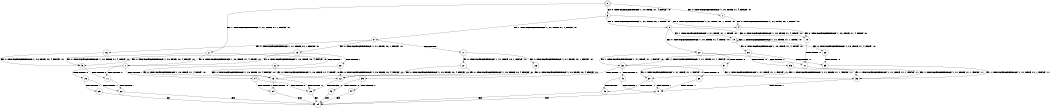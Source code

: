 digraph BCG {
size = "7, 10.5";
center = TRUE;
node [shape = circle];
0 [peripheries = 2];
0 -> 1 [label = "EX !0 !ATOMIC_EXCH_BRANCH (1, +0, TRUE, +1, 4, FALSE) !:0:"];
0 -> 2 [label = "EX !1 !ATOMIC_EXCH_BRANCH (1, +1, TRUE, +1, 1, FALSE) !:0:"];
0 -> 3 [label = "EX !0 !ATOMIC_EXCH_BRANCH (1, +0, TRUE, +1, 4, FALSE) !:0:"];
1 -> 4 [label = "EX !0 !ATOMIC_EXCH_BRANCH (1, +1, TRUE, +0, 1, TRUE) !:0:"];
2 -> 5 [label = "EX !0 !ATOMIC_EXCH_BRANCH (1, +0, TRUE, +1, 4, TRUE) !:0:"];
2 -> 6 [label = "TERMINATE !1"];
2 -> 7 [label = "EX !0 !ATOMIC_EXCH_BRANCH (1, +0, TRUE, +1, 4, TRUE) !:0:"];
3 -> 4 [label = "EX !0 !ATOMIC_EXCH_BRANCH (1, +1, TRUE, +0, 1, TRUE) !:0:"];
3 -> 8 [label = "EX !1 !ATOMIC_EXCH_BRANCH (1, +1, TRUE, +1, 1, FALSE) !:0:"];
3 -> 9 [label = "EX !0 !ATOMIC_EXCH_BRANCH (1, +1, TRUE, +0, 1, TRUE) !:0:"];
4 -> 10 [label = "EX !0 !ATOMIC_EXCH_BRANCH (1, +0, TRUE, +1, 4, TRUE) !:0:"];
5 -> 11 [label = "TERMINATE !0"];
6 -> 12 [label = "EX !0 !ATOMIC_EXCH_BRANCH (1, +0, TRUE, +1, 4, TRUE) !:0:"];
6 -> 13 [label = "EX !0 !ATOMIC_EXCH_BRANCH (1, +0, TRUE, +1, 4, TRUE) !:0:"];
7 -> 11 [label = "TERMINATE !0"];
7 -> 14 [label = "TERMINATE !1"];
7 -> 15 [label = "TERMINATE !0"];
8 -> 16 [label = "EX !0 !ATOMIC_EXCH_BRANCH (1, +1, TRUE, +0, 1, FALSE) !:0:"];
8 -> 17 [label = "TERMINATE !1"];
8 -> 18 [label = "EX !0 !ATOMIC_EXCH_BRANCH (1, +1, TRUE, +0, 1, FALSE) !:0:"];
9 -> 10 [label = "EX !0 !ATOMIC_EXCH_BRANCH (1, +0, TRUE, +1, 4, TRUE) !:0:"];
9 -> 19 [label = "EX !1 !ATOMIC_EXCH_BRANCH (1, +1, TRUE, +1, 1, TRUE) !:0:"];
9 -> 20 [label = "EX !0 !ATOMIC_EXCH_BRANCH (1, +0, TRUE, +1, 4, TRUE) !:0:"];
10 -> 21 [label = "TERMINATE !0"];
11 -> 22 [label = "TERMINATE !1"];
12 -> 23 [label = "TERMINATE !0"];
13 -> 23 [label = "TERMINATE !0"];
13 -> 24 [label = "TERMINATE !0"];
14 -> 23 [label = "TERMINATE !0"];
14 -> 24 [label = "TERMINATE !0"];
15 -> 22 [label = "TERMINATE !1"];
15 -> 25 [label = "TERMINATE !1"];
16 -> 5 [label = "EX !0 !ATOMIC_EXCH_BRANCH (1, +0, TRUE, +0, 4, FALSE) !:0:"];
17 -> 26 [label = "EX !0 !ATOMIC_EXCH_BRANCH (1, +1, TRUE, +0, 1, FALSE) !:0:"];
17 -> 27 [label = "EX !0 !ATOMIC_EXCH_BRANCH (1, +1, TRUE, +0, 1, FALSE) !:0:"];
18 -> 5 [label = "EX !0 !ATOMIC_EXCH_BRANCH (1, +0, TRUE, +0, 4, FALSE) !:0:"];
18 -> 28 [label = "TERMINATE !1"];
18 -> 7 [label = "EX !0 !ATOMIC_EXCH_BRANCH (1, +0, TRUE, +0, 4, FALSE) !:0:"];
19 -> 29 [label = "EX !0 !ATOMIC_EXCH_BRANCH (1, +0, TRUE, +1, 4, TRUE) !:0:"];
19 -> 19 [label = "EX !1 !ATOMIC_EXCH_BRANCH (1, +1, TRUE, +1, 1, TRUE) !:0:"];
19 -> 30 [label = "EX !0 !ATOMIC_EXCH_BRANCH (1, +0, TRUE, +1, 4, TRUE) !:0:"];
20 -> 21 [label = "TERMINATE !0"];
20 -> 31 [label = "TERMINATE !0"];
20 -> 32 [label = "EX !1 !ATOMIC_EXCH_BRANCH (1, +1, TRUE, +1, 1, FALSE) !:0:"];
21 -> 33 [label = "EX !1 !ATOMIC_EXCH_BRANCH (1, +1, TRUE, +1, 1, FALSE) !:1:"];
22 -> 34 [label = "exit"];
23 -> 34 [label = "exit"];
24 -> 34 [label = "exit"];
25 -> 34 [label = "exit"];
26 -> 12 [label = "EX !0 !ATOMIC_EXCH_BRANCH (1, +0, TRUE, +0, 4, FALSE) !:0:"];
27 -> 12 [label = "EX !0 !ATOMIC_EXCH_BRANCH (1, +0, TRUE, +0, 4, FALSE) !:0:"];
27 -> 13 [label = "EX !0 !ATOMIC_EXCH_BRANCH (1, +0, TRUE, +0, 4, FALSE) !:0:"];
28 -> 12 [label = "EX !0 !ATOMIC_EXCH_BRANCH (1, +0, TRUE, +0, 4, FALSE) !:0:"];
28 -> 13 [label = "EX !0 !ATOMIC_EXCH_BRANCH (1, +0, TRUE, +0, 4, FALSE) !:0:"];
29 -> 35 [label = "TERMINATE !0"];
30 -> 35 [label = "TERMINATE !0"];
30 -> 36 [label = "TERMINATE !0"];
30 -> 32 [label = "EX !1 !ATOMIC_EXCH_BRANCH (1, +1, TRUE, +1, 1, FALSE) !:0:"];
31 -> 33 [label = "EX !1 !ATOMIC_EXCH_BRANCH (1, +1, TRUE, +1, 1, FALSE) !:1:"];
31 -> 37 [label = "EX !1 !ATOMIC_EXCH_BRANCH (1, +1, TRUE, +1, 1, FALSE) !:1:"];
32 -> 38 [label = "TERMINATE !0"];
32 -> 39 [label = "TERMINATE !1"];
32 -> 40 [label = "TERMINATE !0"];
33 -> 41 [label = "TERMINATE !1"];
35 -> 33 [label = "EX !1 !ATOMIC_EXCH_BRANCH (1, +1, TRUE, +1, 1, FALSE) !:1:"];
36 -> 33 [label = "EX !1 !ATOMIC_EXCH_BRANCH (1, +1, TRUE, +1, 1, FALSE) !:1:"];
36 -> 37 [label = "EX !1 !ATOMIC_EXCH_BRANCH (1, +1, TRUE, +1, 1, FALSE) !:1:"];
37 -> 41 [label = "TERMINATE !1"];
37 -> 42 [label = "TERMINATE !1"];
38 -> 41 [label = "TERMINATE !1"];
39 -> 43 [label = "TERMINATE !0"];
39 -> 44 [label = "TERMINATE !0"];
40 -> 41 [label = "TERMINATE !1"];
40 -> 42 [label = "TERMINATE !1"];
41 -> 34 [label = "exit"];
42 -> 34 [label = "exit"];
43 -> 34 [label = "exit"];
44 -> 34 [label = "exit"];
}
